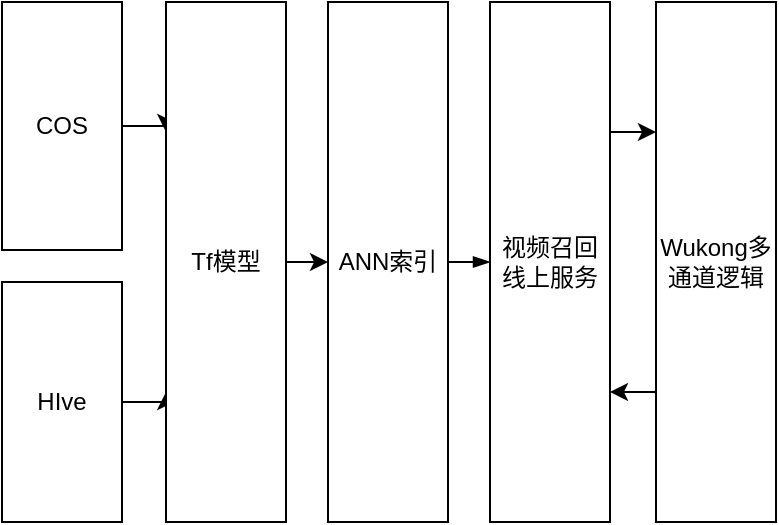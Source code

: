 <mxfile version="13.8.1" type="github">
  <diagram id="y-uiqfyQEbw21nLEnKHI" name="Page-1">
    <mxGraphModel dx="946" dy="614" grid="0" gridSize="10" guides="1" tooltips="1" connect="1" arrows="1" fold="1" page="1" pageScale="1" pageWidth="827" pageHeight="1169" math="0" shadow="0">
      <root>
        <mxCell id="0" />
        <mxCell id="1" parent="0" />
        <mxCell id="e3QqHqfejUgRswemHsZR-17" style="edgeStyle=orthogonalEdgeStyle;rounded=0;orthogonalLoop=1;jettySize=auto;html=1;exitX=0.5;exitY=0;exitDx=0;exitDy=0;entryX=0.75;entryY=1;entryDx=0;entryDy=0;" edge="1" parent="1" source="e3QqHqfejUgRswemHsZR-1" target="e3QqHqfejUgRswemHsZR-13">
          <mxGeometry relative="1" as="geometry" />
        </mxCell>
        <mxCell id="e3QqHqfejUgRswemHsZR-1" value="HIve" style="rounded=0;whiteSpace=wrap;html=1;direction=south;" vertex="1" parent="1">
          <mxGeometry x="168" y="297" width="60" height="120" as="geometry" />
        </mxCell>
        <mxCell id="e3QqHqfejUgRswemHsZR-16" style="edgeStyle=orthogonalEdgeStyle;rounded=0;orthogonalLoop=1;jettySize=auto;html=1;exitX=0.5;exitY=0;exitDx=0;exitDy=0;entryX=0.25;entryY=1;entryDx=0;entryDy=0;" edge="1" parent="1" source="e3QqHqfejUgRswemHsZR-2" target="e3QqHqfejUgRswemHsZR-13">
          <mxGeometry relative="1" as="geometry" />
        </mxCell>
        <mxCell id="e3QqHqfejUgRswemHsZR-2" value="COS" style="rounded=0;whiteSpace=wrap;html=1;direction=south;" vertex="1" parent="1">
          <mxGeometry x="168" y="157" width="60" height="124" as="geometry" />
        </mxCell>
        <mxCell id="e3QqHqfejUgRswemHsZR-21" style="edgeStyle=orthogonalEdgeStyle;rounded=0;orthogonalLoop=1;jettySize=auto;html=1;exitX=0.5;exitY=0;exitDx=0;exitDy=0;entryX=0.5;entryY=1;entryDx=0;entryDy=0;endArrow=blockThin;endFill=1;" edge="1" parent="1" source="e3QqHqfejUgRswemHsZR-3" target="e3QqHqfejUgRswemHsZR-4">
          <mxGeometry relative="1" as="geometry" />
        </mxCell>
        <mxCell id="e3QqHqfejUgRswemHsZR-3" value="ANN索引" style="rounded=0;whiteSpace=wrap;html=1;direction=south;" vertex="1" parent="1">
          <mxGeometry x="331" y="157" width="60" height="260" as="geometry" />
        </mxCell>
        <mxCell id="e3QqHqfejUgRswemHsZR-8" style="edgeStyle=orthogonalEdgeStyle;rounded=0;orthogonalLoop=1;jettySize=auto;html=1;exitX=0.75;exitY=1;exitDx=0;exitDy=0;entryX=0.75;entryY=0;entryDx=0;entryDy=0;" edge="1" parent="1" source="e3QqHqfejUgRswemHsZR-5" target="e3QqHqfejUgRswemHsZR-4">
          <mxGeometry relative="1" as="geometry" />
        </mxCell>
        <mxCell id="e3QqHqfejUgRswemHsZR-4" value="视频召回线上服务" style="rounded=0;whiteSpace=wrap;html=1;direction=south;" vertex="1" parent="1">
          <mxGeometry x="412" y="157" width="60" height="260" as="geometry" />
        </mxCell>
        <mxCell id="e3QqHqfejUgRswemHsZR-7" style="edgeStyle=orthogonalEdgeStyle;rounded=0;orthogonalLoop=1;jettySize=auto;html=1;exitX=0.25;exitY=0;exitDx=0;exitDy=0;entryX=0.25;entryY=1;entryDx=0;entryDy=0;" edge="1" parent="1" source="e3QqHqfejUgRswemHsZR-4" target="e3QqHqfejUgRswemHsZR-5">
          <mxGeometry relative="1" as="geometry" />
        </mxCell>
        <mxCell id="e3QqHqfejUgRswemHsZR-5" value="Wukong多通道逻辑" style="rounded=0;whiteSpace=wrap;html=1;direction=south;" vertex="1" parent="1">
          <mxGeometry x="495" y="157" width="60" height="260" as="geometry" />
        </mxCell>
        <mxCell id="e3QqHqfejUgRswemHsZR-15" style="edgeStyle=orthogonalEdgeStyle;rounded=0;orthogonalLoop=1;jettySize=auto;html=1;exitX=0.5;exitY=0;exitDx=0;exitDy=0;entryX=0.5;entryY=1;entryDx=0;entryDy=0;" edge="1" parent="1" source="e3QqHqfejUgRswemHsZR-13" target="e3QqHqfejUgRswemHsZR-3">
          <mxGeometry relative="1" as="geometry" />
        </mxCell>
        <mxCell id="e3QqHqfejUgRswemHsZR-13" value="Tf模型" style="rounded=0;whiteSpace=wrap;html=1;direction=south;" vertex="1" parent="1">
          <mxGeometry x="250" y="157" width="60" height="260" as="geometry" />
        </mxCell>
      </root>
    </mxGraphModel>
  </diagram>
</mxfile>
